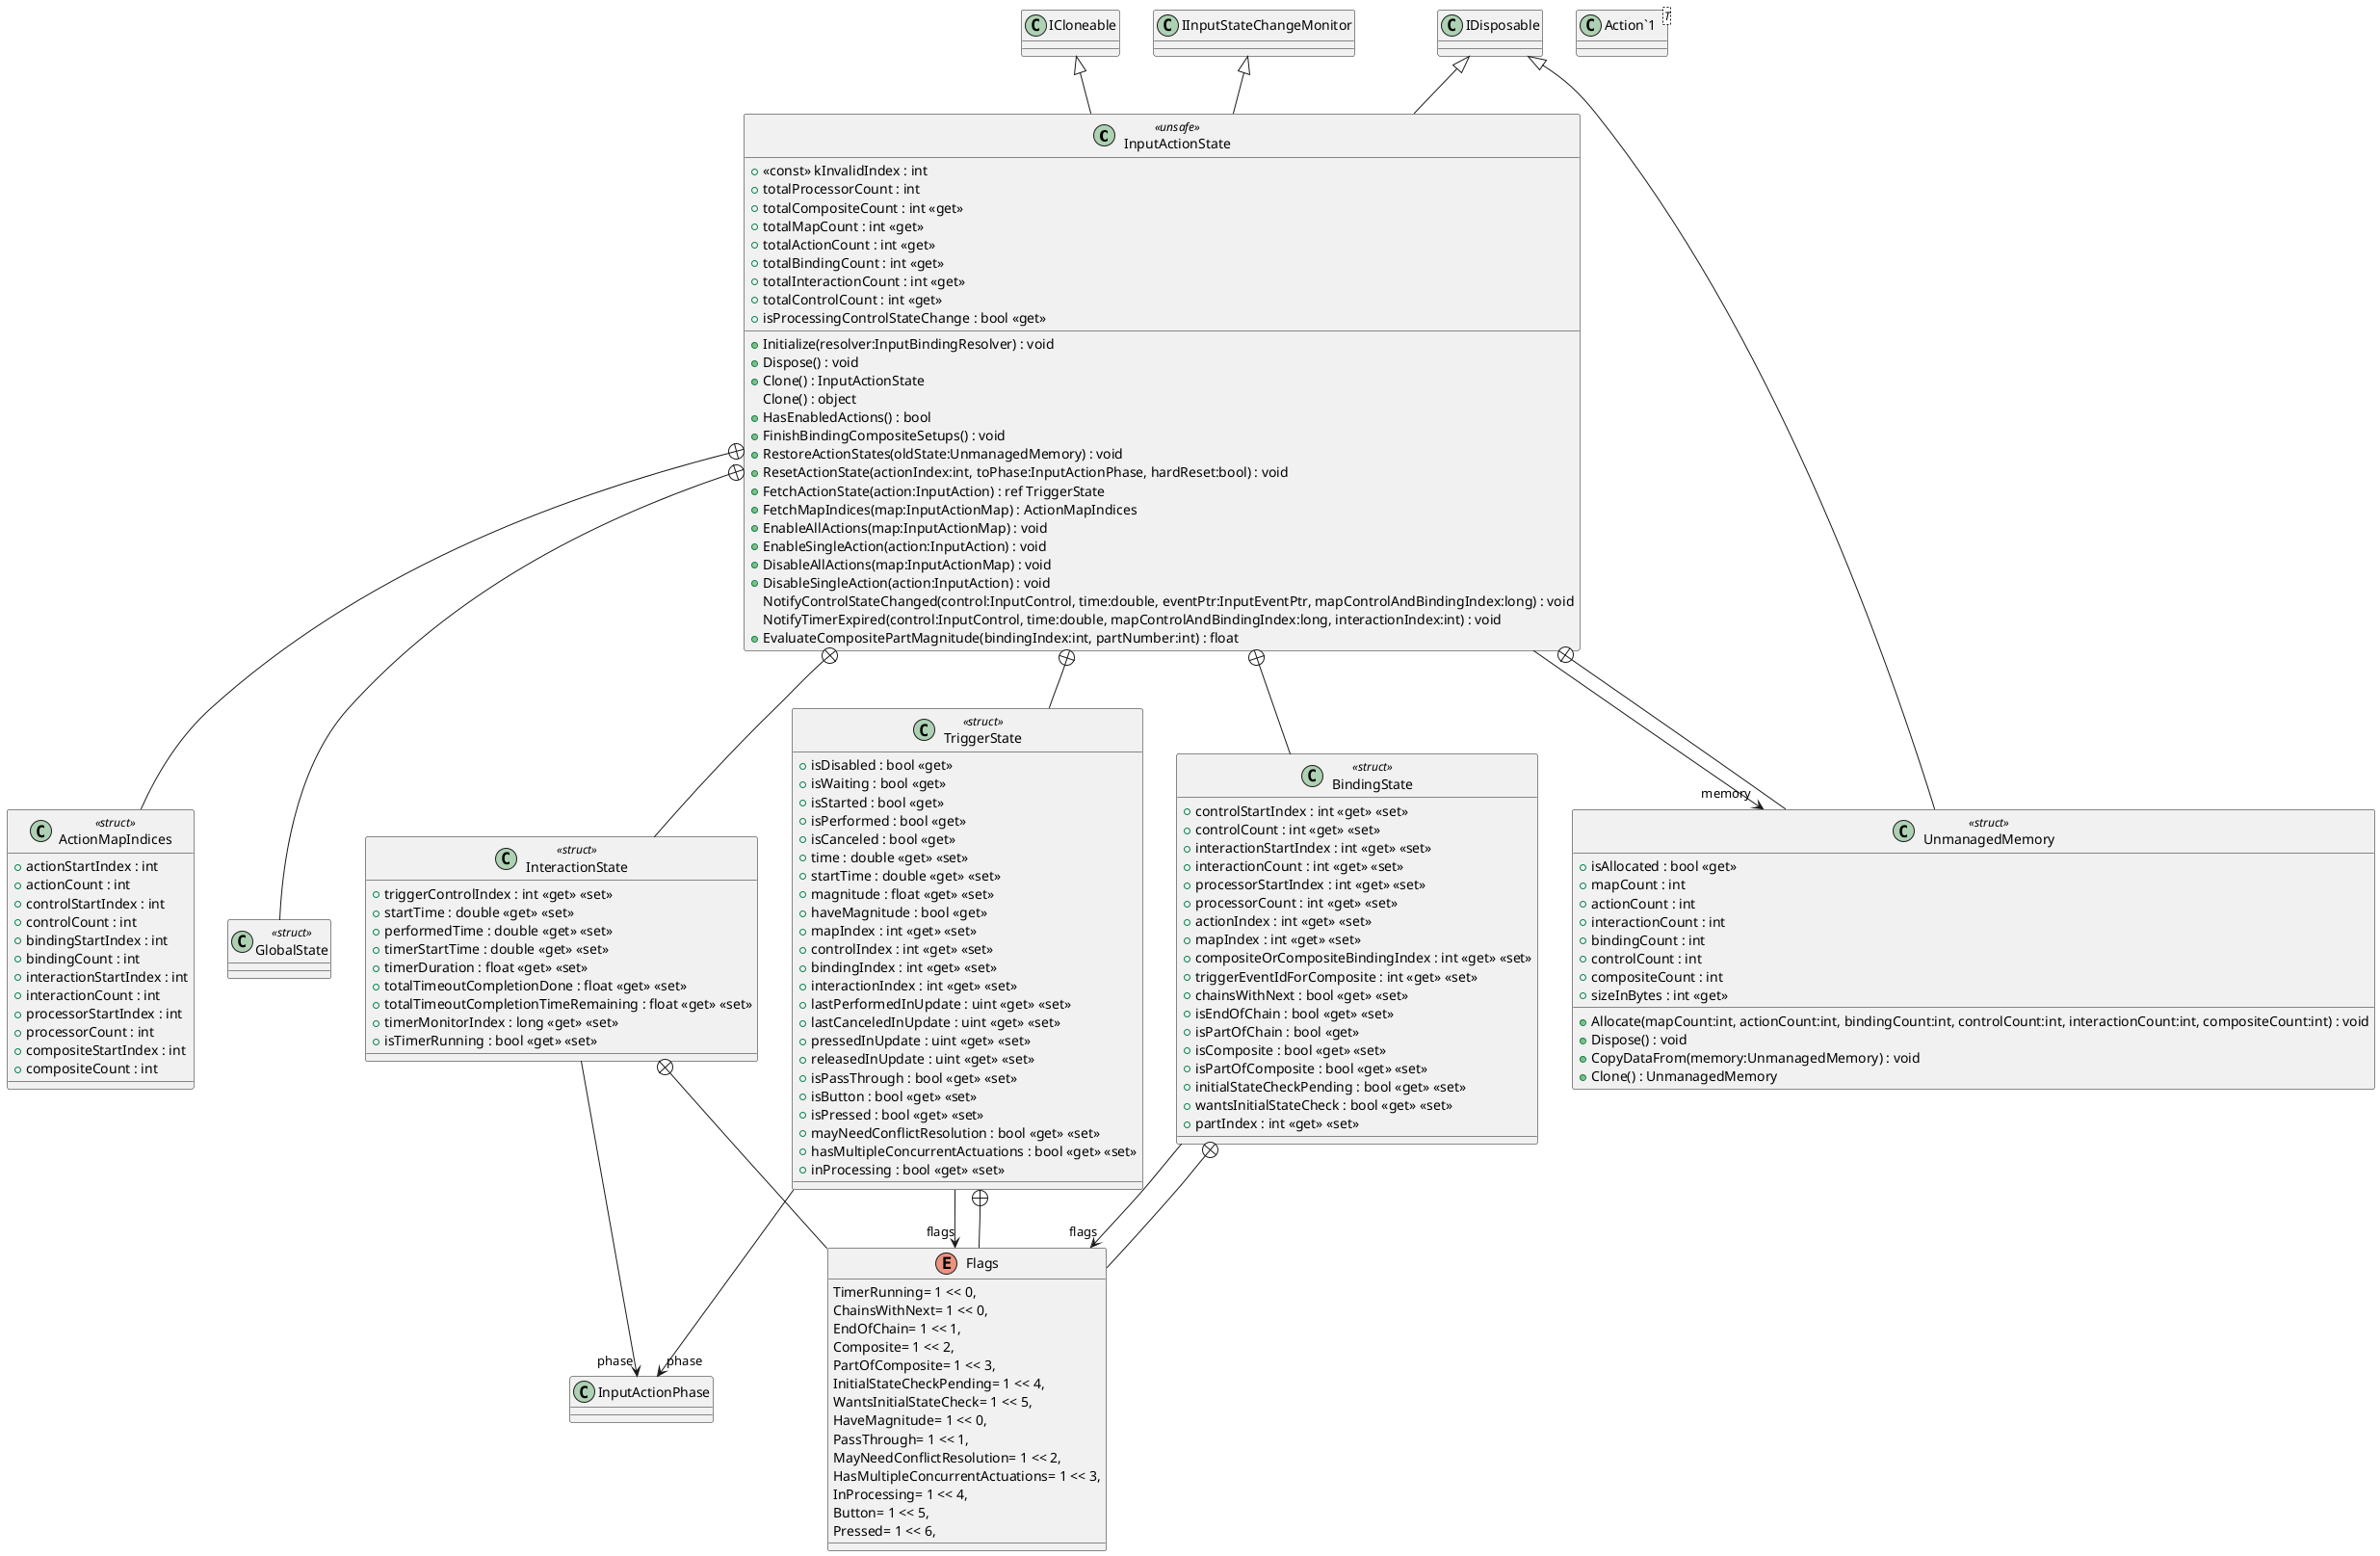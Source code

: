 @startuml
class InputActionState <<unsafe>> {
    + <<const>> kInvalidIndex : int
    + totalProcessorCount : int
    + totalCompositeCount : int <<get>>
    + totalMapCount : int <<get>>
    + totalActionCount : int <<get>>
    + totalBindingCount : int <<get>>
    + totalInteractionCount : int <<get>>
    + totalControlCount : int <<get>>
    + isProcessingControlStateChange : bool <<get>>
    + Initialize(resolver:InputBindingResolver) : void
    + Dispose() : void
    + Clone() : InputActionState
    Clone() : object
    + HasEnabledActions() : bool
    + FinishBindingCompositeSetups() : void
    + RestoreActionStates(oldState:UnmanagedMemory) : void
    + ResetActionState(actionIndex:int, toPhase:InputActionPhase, hardReset:bool) : void
    + FetchActionState(action:InputAction) : ref TriggerState
    + FetchMapIndices(map:InputActionMap) : ActionMapIndices
    + EnableAllActions(map:InputActionMap) : void
    + EnableSingleAction(action:InputAction) : void
    + DisableAllActions(map:InputActionMap) : void
    + DisableSingleAction(action:InputAction) : void
    NotifyControlStateChanged(control:InputControl, time:double, eventPtr:InputEventPtr, mapControlAndBindingIndex:long) : void
    NotifyTimerExpired(control:InputControl, time:double, mapControlAndBindingIndex:long, interactionIndex:int) : void
    + EvaluateCompositePartMagnitude(bindingIndex:int, partNumber:int) : float
}
class "Action`1"<T> {
}
class InteractionState <<struct>> {
    + triggerControlIndex : int <<get>> <<set>>
    + startTime : double <<get>> <<set>>
    + performedTime : double <<get>> <<set>>
    + timerStartTime : double <<get>> <<set>>
    + timerDuration : float <<get>> <<set>>
    + totalTimeoutCompletionDone : float <<get>> <<set>>
    + totalTimeoutCompletionTimeRemaining : float <<get>> <<set>>
    + timerMonitorIndex : long <<get>> <<set>>
    + isTimerRunning : bool <<get>> <<set>>
}
class BindingState <<struct>> {
    + controlStartIndex : int <<get>> <<set>>
    + controlCount : int <<get>> <<set>>
    + interactionStartIndex : int <<get>> <<set>>
    + interactionCount : int <<get>> <<set>>
    + processorStartIndex : int <<get>> <<set>>
    + processorCount : int <<get>> <<set>>
    + actionIndex : int <<get>> <<set>>
    + mapIndex : int <<get>> <<set>>
    + compositeOrCompositeBindingIndex : int <<get>> <<set>>
    + triggerEventIdForComposite : int <<get>> <<set>>
    + chainsWithNext : bool <<get>> <<set>>
    + isEndOfChain : bool <<get>> <<set>>
    + isPartOfChain : bool <<get>>
    + isComposite : bool <<get>> <<set>>
    + isPartOfComposite : bool <<get>> <<set>>
    + initialStateCheckPending : bool <<get>> <<set>>
    + wantsInitialStateCheck : bool <<get>> <<set>>
    + partIndex : int <<get>> <<set>>
}
class TriggerState <<struct>> {
    + isDisabled : bool <<get>>
    + isWaiting : bool <<get>>
    + isStarted : bool <<get>>
    + isPerformed : bool <<get>>
    + isCanceled : bool <<get>>
    + time : double <<get>> <<set>>
    + startTime : double <<get>> <<set>>
    + magnitude : float <<get>> <<set>>
    + haveMagnitude : bool <<get>>
    + mapIndex : int <<get>> <<set>>
    + controlIndex : int <<get>> <<set>>
    + bindingIndex : int <<get>> <<set>>
    + interactionIndex : int <<get>> <<set>>
    + lastPerformedInUpdate : uint <<get>> <<set>>
    + lastCanceledInUpdate : uint <<get>> <<set>>
    + pressedInUpdate : uint <<get>> <<set>>
    + releasedInUpdate : uint <<get>> <<set>>
    + isPassThrough : bool <<get>> <<set>>
    + isButton : bool <<get>> <<set>>
    + isPressed : bool <<get>> <<set>>
    + mayNeedConflictResolution : bool <<get>> <<set>>
    + hasMultipleConcurrentActuations : bool <<get>> <<set>>
    + inProcessing : bool <<get>> <<set>>
}
class ActionMapIndices <<struct>> {
    + actionStartIndex : int
    + actionCount : int
    + controlStartIndex : int
    + controlCount : int
    + bindingStartIndex : int
    + bindingCount : int
    + interactionStartIndex : int
    + interactionCount : int
    + processorStartIndex : int
    + processorCount : int
    + compositeStartIndex : int
    + compositeCount : int
}
class UnmanagedMemory <<struct>> {
    + isAllocated : bool <<get>>
    + mapCount : int
    + actionCount : int
    + interactionCount : int
    + bindingCount : int
    + controlCount : int
    + compositeCount : int
    + sizeInBytes : int <<get>>
    + Allocate(mapCount:int, actionCount:int, bindingCount:int, controlCount:int, interactionCount:int, compositeCount:int) : void
    + Dispose() : void
    + CopyDataFrom(memory:UnmanagedMemory) : void
    + Clone() : UnmanagedMemory
}
class GlobalState <<struct>> {
}
enum Flags {
    TimerRunning= 1 << 0,
}
enum Flags {
    ChainsWithNext= 1 << 0,
    EndOfChain= 1 << 1,
    Composite= 1 << 2,
    PartOfComposite= 1 << 3,
    InitialStateCheckPending= 1 << 4,
    WantsInitialStateCheck= 1 << 5,
}
enum Flags {
    HaveMagnitude= 1 << 0,
    PassThrough= 1 << 1,
    MayNeedConflictResolution= 1 << 2,
    HasMultipleConcurrentActuations= 1 << 3,
    InProcessing= 1 << 4,
    Button= 1 << 5,
    Pressed= 1 << 6,
}
IInputStateChangeMonitor <|-- InputActionState
ICloneable <|-- InputActionState
IDisposable <|-- InputActionState
InputActionState --> "memory" UnmanagedMemory
InputActionState +-- InteractionState
InteractionState --> "phase" InputActionPhase
InputActionState +-- BindingState
BindingState --> "flags" Flags
InputActionState +-- TriggerState
TriggerState --> "phase" InputActionPhase
TriggerState --> "flags" Flags
InputActionState +-- ActionMapIndices
InputActionState +-- UnmanagedMemory
IDisposable <|-- UnmanagedMemory
InputActionState +-- GlobalState
InteractionState +-- Flags
BindingState +-- Flags
TriggerState +-- Flags
@enduml
